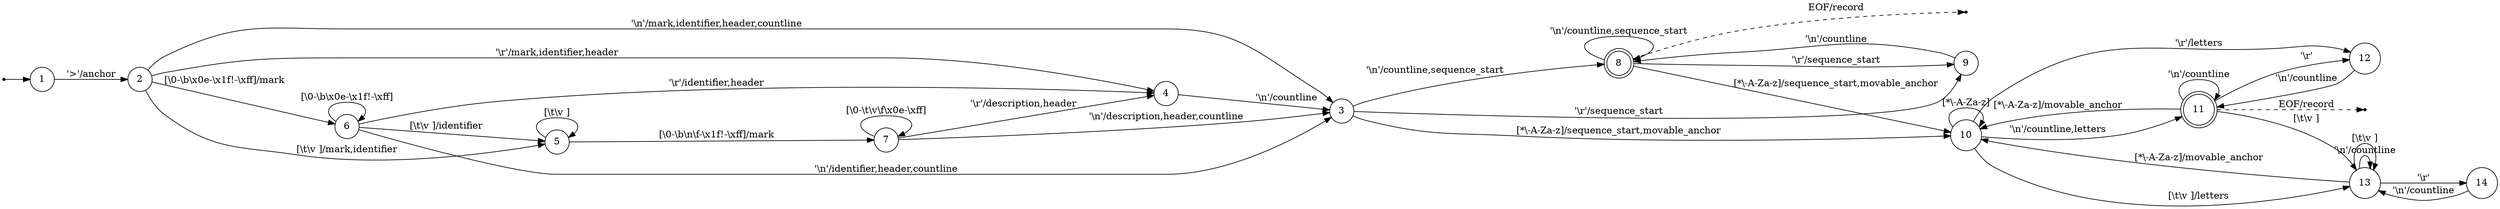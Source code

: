digraph {
  graph [ rankdir = LR ];
  start -> 1;
  start [ shape = point ];
  1 [ shape = circle ];
  1 -> 2 [ label = "'>'/anchor" ];
  2 [ shape = circle ];
  2 -> 3 [ label = "'\\n'/mark,identifier,header,countline" ];
  2 -> 4 [ label = "'\\r'/mark,identifier,header" ];
  2 -> 5 [ label = "[\\t\\v ]/mark,identifier" ];
  2 -> 6 [ label = "[\\0-\\b\\x0e-\\x1f!-\\xff]/mark" ];
  6 [ shape = circle ];
  6 -> 3 [ label = "'\\n'/identifier,header,countline" ];
  6 -> 4 [ label = "'\\r'/identifier,header" ];
  6 -> 5 [ label = "[\\t\\v ]/identifier" ];
  6 -> 6 [ label = "[\\0-\\b\\x0e-\\x1f!-\\xff]" ];
  5 [ shape = circle ];
  5 -> 7 [ label = "[\\0-\\b\\n\\f-\\x1f!-\\xff]/mark" ];
  5 -> 5 [ label = "[\\t\\v ]" ];
  7 [ shape = circle ];
  7 -> 3 [ label = "'\\n'/description,header,countline" ];
  7 -> 4 [ label = "'\\r'/description,header" ];
  7 -> 7 [ label = "[\\0-\\t\\v\\f\\x0e-\\xff]" ];
  4 [ shape = circle ];
  4 -> 3 [ label = "'\\n'/countline" ];
  3 [ shape = circle ];
  3 -> 8 [ label = "'\\n'/countline,sequence_start" ];
  3 -> 9 [ label = "'\\r'/sequence_start" ];
  3 -> 10 [ label = "[*\\-A-Za-z]/sequence_start,movable_anchor" ];
  10 [ shape = circle ];
  10 -> 11 [ label = "'\\n'/countline,letters" ];
  10 -> 12 [ label = "'\\r'/letters" ];
  10 -> 13 [ label = "[\\t\\v ]/letters" ];
  10 -> 10 [ label = "[*\\-A-Za-z]" ];
  13 [ shape = circle ];
  13 -> 10 [ label = "[*\\-A-Za-z]/movable_anchor" ];
  13 -> 13 [ label = "'\\n'/countline" ];
  13 -> 14 [ label = "'\\r'" ];
  13 -> 13 [ label = "[\\t\\v ]" ];
  14 [ shape = circle ];
  14 -> 13 [ label = "'\\n'/countline" ];
  12 [ shape = circle ];
  12 -> 11 [ label = "'\\n'/countline" ];
  11 [ shape = doublecircle ];
  11 -> 10 [ label = "[*\\-A-Za-z]/movable_anchor" ];
  11 -> 11 [ label = "'\\n'/countline" ];
  11 -> 12 [ label = "'\\r'" ];
  11 -> 13 [ label = "[\\t\\v ]" ];
  eof11 [ shape = point ];
  11 -> eof11 [ label = "EOF/record", style = dashed ];
  9 [ shape = circle ];
  9 -> 8 [ label = "'\\n'/countline" ];
  8 [ shape = doublecircle ];
  8 -> 8 [ label = "'\\n'/countline,sequence_start" ];
  8 -> 9 [ label = "'\\r'/sequence_start" ];
  8 -> 10 [ label = "[*\\-A-Za-z]/sequence_start,movable_anchor" ];
  eof8 [ shape = point ];
  8 -> eof8 [ label = "EOF/record", style = dashed ];
}
